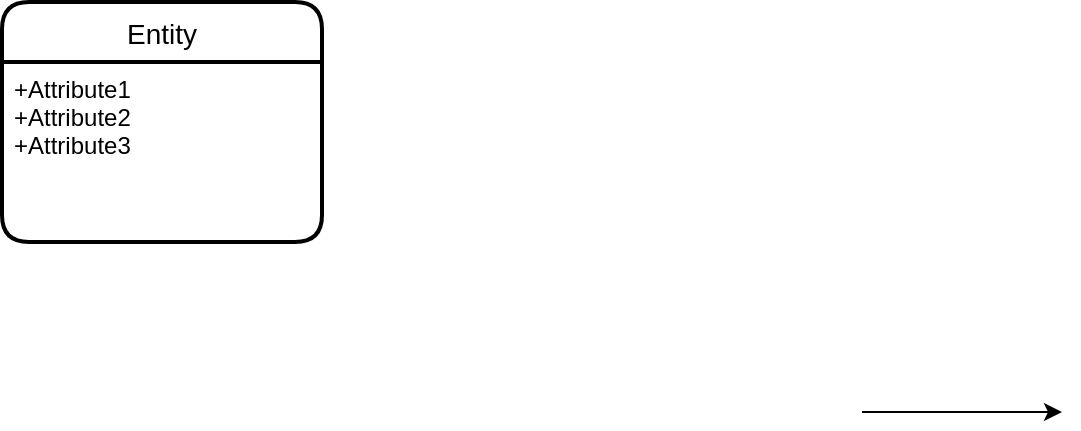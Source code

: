 <mxfile version="20.8.3" type="github"><diagram id="CsIjzXiojfLBGzcStSvb" name="Page-1"><mxGraphModel dx="2044" dy="1693" grid="1" gridSize="10" guides="1" tooltips="1" connect="1" arrows="1" fold="1" page="1" pageScale="1" pageWidth="850" pageHeight="1100" math="0" shadow="0"><root><mxCell id="0"/><mxCell id="1" parent="0"/><mxCell id="4x_eAidUq6ejabnKwktf-3" value="" style="endArrow=classic;html=1;rounded=0;" parent="1" edge="1"><mxGeometry relative="1" as="geometry"><mxPoint x="-320" y="-285" as="sourcePoint"/><mxPoint x="-220" y="-285" as="targetPoint"/></mxGeometry></mxCell><mxCell id="4x_eAidUq6ejabnKwktf-37" value="Entity" style="swimlane;childLayout=stackLayout;horizontal=1;startSize=30;horizontalStack=0;rounded=1;fontSize=14;fontStyle=0;strokeWidth=2;resizeParent=0;resizeLast=1;shadow=0;dashed=0;align=center;" parent="1" vertex="1"><mxGeometry x="-750" y="-490" width="160" height="120" as="geometry"/></mxCell><mxCell id="4x_eAidUq6ejabnKwktf-38" value="+Attribute1&#10;+Attribute2&#10;+Attribute3" style="align=left;strokeColor=none;fillColor=none;spacingLeft=4;fontSize=12;verticalAlign=top;resizable=0;rotatable=0;part=1;" parent="4x_eAidUq6ejabnKwktf-37" vertex="1"><mxGeometry y="30" width="160" height="90" as="geometry"/></mxCell></root></mxGraphModel></diagram></mxfile>